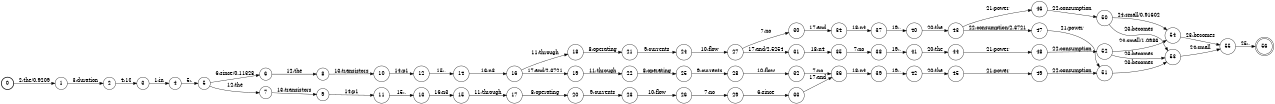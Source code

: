 digraph FST {
rankdir = LR;
size = "8.5,11";
label = "";
center = 1;
orientation = Portrait;
ranksep = "0.4";
nodesep = "0.25";
0 [label = "0", shape = circle, style = bold, fontsize = 14]
	0 -> 1 [label = "2:the/0.9209", fontsize = 14];
1 [label = "1", shape = circle, style = solid, fontsize = 14]
	1 -> 2 [label = "3:duration", fontsize = 14];
2 [label = "2", shape = circle, style = solid, fontsize = 14]
	2 -> 3 [label = "4:10", fontsize = 14];
3 [label = "3", shape = circle, style = solid, fontsize = 14]
	3 -> 4 [label = "1:in", fontsize = 14];
4 [label = "4", shape = circle, style = solid, fontsize = 14]
	4 -> 5 [label = "5:,", fontsize = 14];
5 [label = "5", shape = circle, style = solid, fontsize = 14]
	5 -> 7 [label = "12:the", fontsize = 14];
	5 -> 6 [label = "6:since/0.11328", fontsize = 14];
6 [label = "6", shape = circle, style = solid, fontsize = 14]
	6 -> 8 [label = "12:the", fontsize = 14];
7 [label = "7", shape = circle, style = solid, fontsize = 14]
	7 -> 9 [label = "13:transistors", fontsize = 14];
8 [label = "8", shape = circle, style = solid, fontsize = 14]
	8 -> 10 [label = "13:transistors", fontsize = 14];
9 [label = "9", shape = circle, style = solid, fontsize = 14]
	9 -> 11 [label = "14:p1", fontsize = 14];
10 [label = "10", shape = circle, style = solid, fontsize = 14]
	10 -> 12 [label = "14:p1", fontsize = 14];
11 [label = "11", shape = circle, style = solid, fontsize = 14]
	11 -> 13 [label = "15:,", fontsize = 14];
12 [label = "12", shape = circle, style = solid, fontsize = 14]
	12 -> 14 [label = "15:,", fontsize = 14];
13 [label = "13", shape = circle, style = solid, fontsize = 14]
	13 -> 15 [label = "16:n3", fontsize = 14];
14 [label = "14", shape = circle, style = solid, fontsize = 14]
	14 -> 16 [label = "16:n3", fontsize = 14];
15 [label = "15", shape = circle, style = solid, fontsize = 14]
	15 -> 17 [label = "11:through", fontsize = 14];
16 [label = "16", shape = circle, style = solid, fontsize = 14]
	16 -> 18 [label = "11:through", fontsize = 14];
	16 -> 19 [label = "17:and/2.3721", fontsize = 14];
17 [label = "17", shape = circle, style = solid, fontsize = 14]
	17 -> 20 [label = "8:operating", fontsize = 14];
18 [label = "18", shape = circle, style = solid, fontsize = 14]
	18 -> 21 [label = "8:operating", fontsize = 14];
19 [label = "19", shape = circle, style = solid, fontsize = 14]
	19 -> 22 [label = "11:through", fontsize = 14];
20 [label = "20", shape = circle, style = solid, fontsize = 14]
	20 -> 23 [label = "9:currents", fontsize = 14];
21 [label = "21", shape = circle, style = solid, fontsize = 14]
	21 -> 24 [label = "9:currents", fontsize = 14];
22 [label = "22", shape = circle, style = solid, fontsize = 14]
	22 -> 25 [label = "8:operating", fontsize = 14];
23 [label = "23", shape = circle, style = solid, fontsize = 14]
	23 -> 26 [label = "10:flow", fontsize = 14];
24 [label = "24", shape = circle, style = solid, fontsize = 14]
	24 -> 27 [label = "10:flow", fontsize = 14];
25 [label = "25", shape = circle, style = solid, fontsize = 14]
	25 -> 28 [label = "9:currents", fontsize = 14];
26 [label = "26", shape = circle, style = solid, fontsize = 14]
	26 -> 29 [label = "7:no", fontsize = 14];
27 [label = "27", shape = circle, style = solid, fontsize = 14]
	27 -> 30 [label = "7:no", fontsize = 14];
	27 -> 31 [label = "17:and/2.5254", fontsize = 14];
28 [label = "28", shape = circle, style = solid, fontsize = 14]
	28 -> 32 [label = "10:flow", fontsize = 14];
29 [label = "29", shape = circle, style = solid, fontsize = 14]
	29 -> 33 [label = "6:since", fontsize = 14];
30 [label = "30", shape = circle, style = solid, fontsize = 14]
	30 -> 34 [label = "17:and", fontsize = 14];
31 [label = "31", shape = circle, style = solid, fontsize = 14]
	31 -> 35 [label = "18:n4", fontsize = 14];
32 [label = "32", shape = circle, style = solid, fontsize = 14]
	32 -> 36 [label = "7:no", fontsize = 14];
33 [label = "33", shape = circle, style = solid, fontsize = 14]
	33 -> 36 [label = "17:and", fontsize = 14];
34 [label = "34", shape = circle, style = solid, fontsize = 14]
	34 -> 37 [label = "18:n4", fontsize = 14];
35 [label = "35", shape = circle, style = solid, fontsize = 14]
	35 -> 38 [label = "7:no", fontsize = 14];
36 [label = "36", shape = circle, style = solid, fontsize = 14]
	36 -> 39 [label = "18:n4", fontsize = 14];
37 [label = "37", shape = circle, style = solid, fontsize = 14]
	37 -> 40 [label = "19:,", fontsize = 14];
38 [label = "38", shape = circle, style = solid, fontsize = 14]
	38 -> 41 [label = "19:,", fontsize = 14];
39 [label = "39", shape = circle, style = solid, fontsize = 14]
	39 -> 42 [label = "19:,", fontsize = 14];
40 [label = "40", shape = circle, style = solid, fontsize = 14]
	40 -> 43 [label = "20:the", fontsize = 14];
41 [label = "41", shape = circle, style = solid, fontsize = 14]
	41 -> 44 [label = "20:the", fontsize = 14];
42 [label = "42", shape = circle, style = solid, fontsize = 14]
	42 -> 45 [label = "20:the", fontsize = 14];
43 [label = "43", shape = circle, style = solid, fontsize = 14]
	43 -> 46 [label = "21:power", fontsize = 14];
	43 -> 47 [label = "22:consumption/2.3721", fontsize = 14];
44 [label = "44", shape = circle, style = solid, fontsize = 14]
	44 -> 48 [label = "21:power", fontsize = 14];
45 [label = "45", shape = circle, style = solid, fontsize = 14]
	45 -> 49 [label = "21:power", fontsize = 14];
46 [label = "46", shape = circle, style = solid, fontsize = 14]
	46 -> 50 [label = "22:consumption", fontsize = 14];
47 [label = "47", shape = circle, style = solid, fontsize = 14]
	47 -> 51 [label = "21:power", fontsize = 14];
48 [label = "48", shape = circle, style = solid, fontsize = 14]
	48 -> 52 [label = "22:consumption", fontsize = 14];
49 [label = "49", shape = circle, style = solid, fontsize = 14]
	49 -> 51 [label = "22:consumption", fontsize = 14];
50 [label = "50", shape = circle, style = solid, fontsize = 14]
	50 -> 53 [label = "23:becomes", fontsize = 14];
	50 -> 54 [label = "24:small/0.91602", fontsize = 14];
51 [label = "51", shape = circle, style = solid, fontsize = 14]
	51 -> 53 [label = "23:becomes", fontsize = 14];
52 [label = "52", shape = circle, style = solid, fontsize = 14]
	52 -> 53 [label = "23:becomes", fontsize = 14];
	52 -> 54 [label = "24:small/1.0986", fontsize = 14];
53 [label = "53", shape = circle, style = solid, fontsize = 14]
	53 -> 55 [label = "24:small", fontsize = 14];
54 [label = "54", shape = circle, style = solid, fontsize = 14]
	54 -> 55 [label = "23:becomes", fontsize = 14];
55 [label = "55", shape = circle, style = solid, fontsize = 14]
	55 -> 56 [label = "25:.", fontsize = 14];
56 [label = "56", shape = doublecircle, style = solid, fontsize = 14]
}
